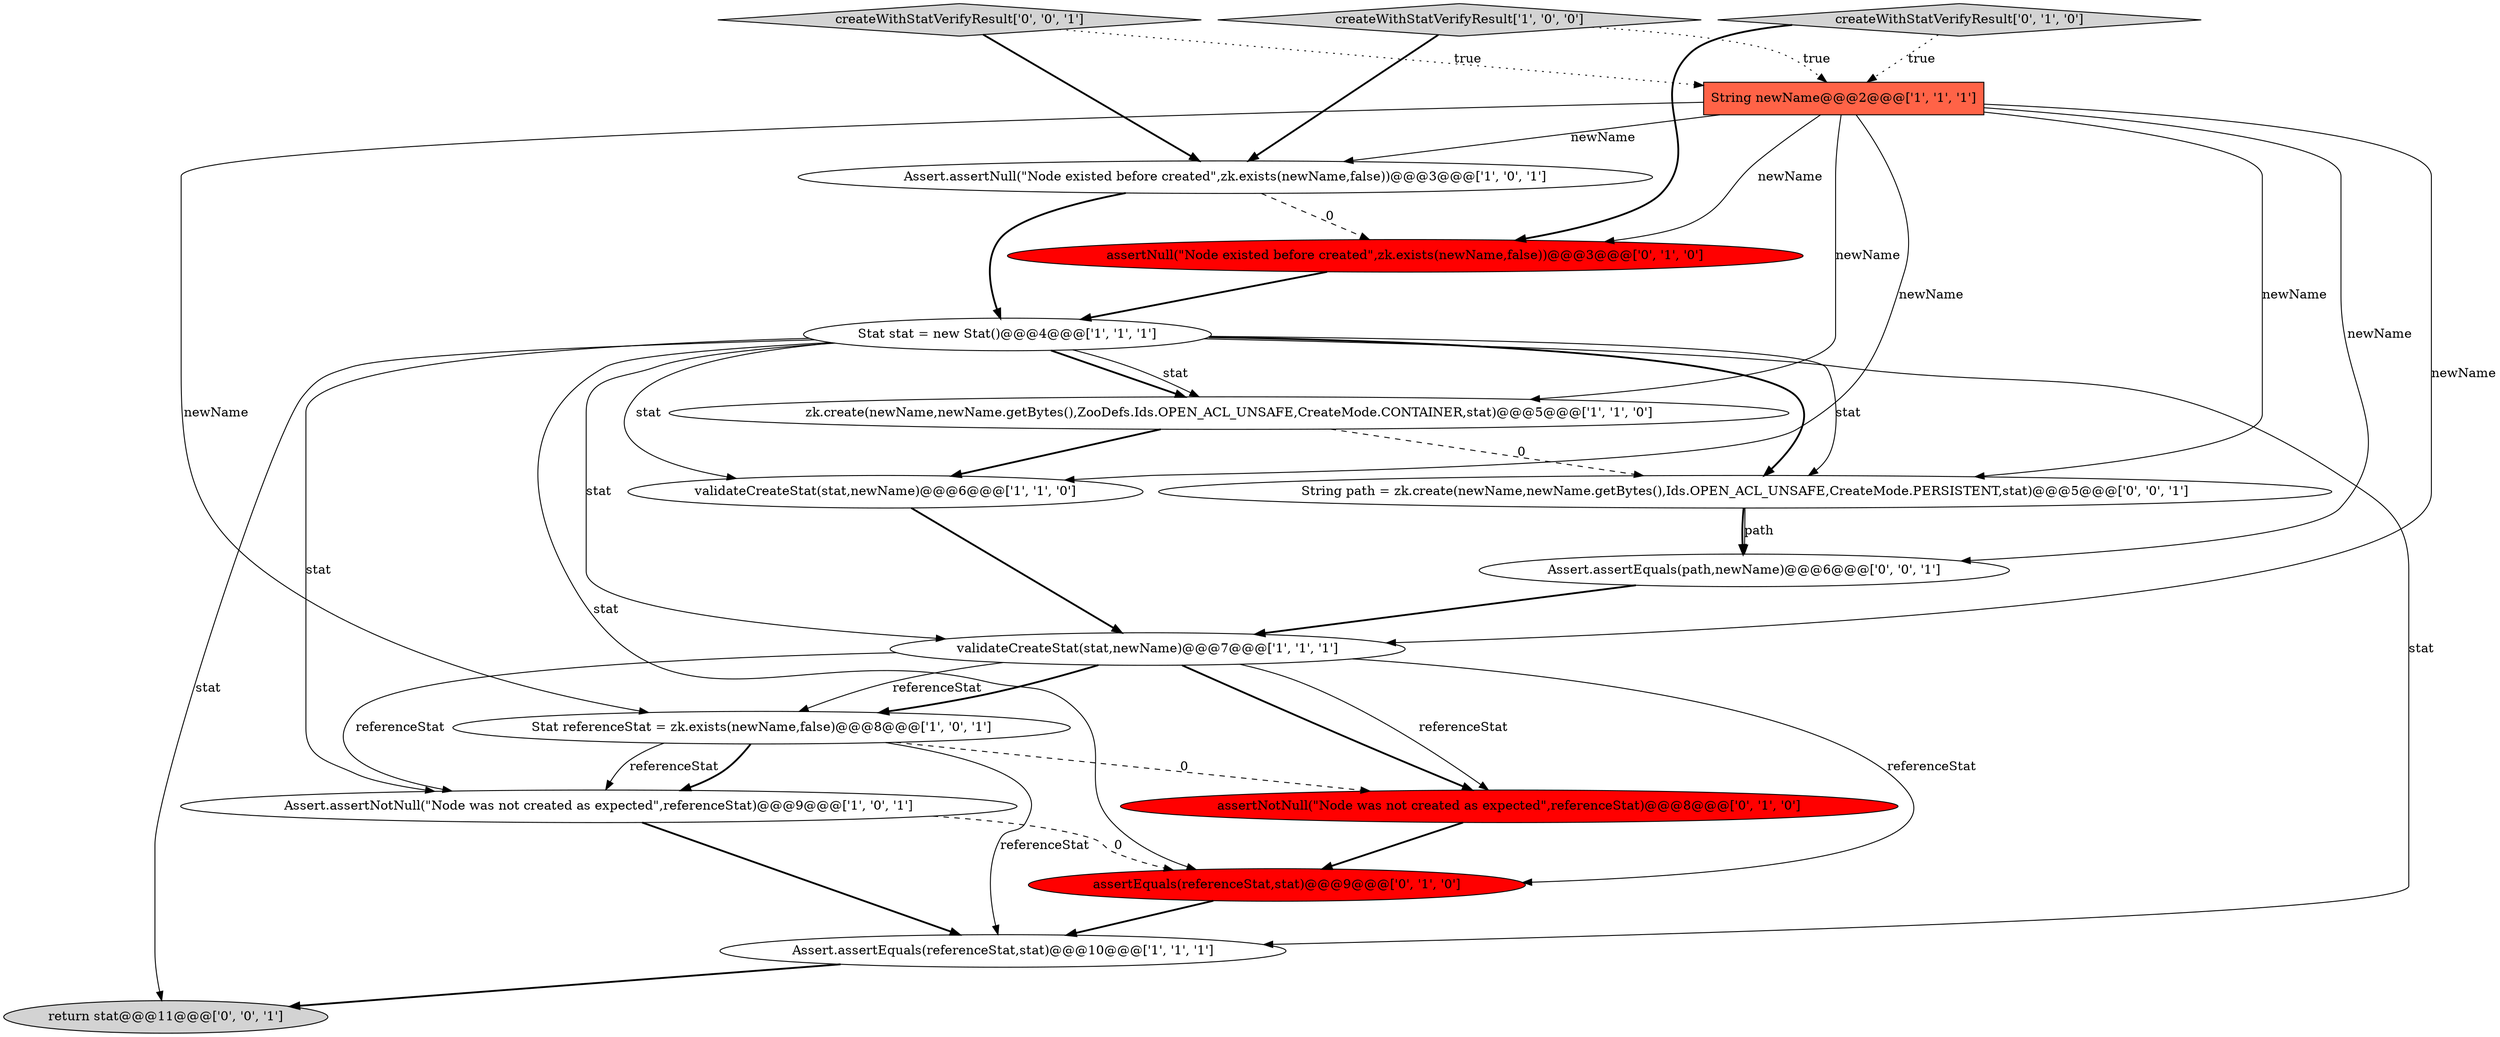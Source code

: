 digraph {
1 [style = filled, label = "validateCreateStat(stat,newName)@@@7@@@['1', '1', '1']", fillcolor = white, shape = ellipse image = "AAA0AAABBB1BBB"];
0 [style = filled, label = "Assert.assertNull(\"Node existed before created\",zk.exists(newName,false))@@@3@@@['1', '0', '1']", fillcolor = white, shape = ellipse image = "AAA0AAABBB1BBB"];
4 [style = filled, label = "Assert.assertEquals(referenceStat,stat)@@@10@@@['1', '1', '1']", fillcolor = white, shape = ellipse image = "AAA0AAABBB1BBB"];
11 [style = filled, label = "assertEquals(referenceStat,stat)@@@9@@@['0', '1', '0']", fillcolor = red, shape = ellipse image = "AAA1AAABBB2BBB"];
13 [style = filled, label = "assertNotNull(\"Node was not created as expected\",referenceStat)@@@8@@@['0', '1', '0']", fillcolor = red, shape = ellipse image = "AAA1AAABBB2BBB"];
15 [style = filled, label = "Assert.assertEquals(path,newName)@@@6@@@['0', '0', '1']", fillcolor = white, shape = ellipse image = "AAA0AAABBB3BBB"];
9 [style = filled, label = "validateCreateStat(stat,newName)@@@6@@@['1', '1', '0']", fillcolor = white, shape = ellipse image = "AAA0AAABBB1BBB"];
14 [style = filled, label = "String path = zk.create(newName,newName.getBytes(),Ids.OPEN_ACL_UNSAFE,CreateMode.PERSISTENT,stat)@@@5@@@['0', '0', '1']", fillcolor = white, shape = ellipse image = "AAA0AAABBB3BBB"];
2 [style = filled, label = "Stat referenceStat = zk.exists(newName,false)@@@8@@@['1', '0', '1']", fillcolor = white, shape = ellipse image = "AAA0AAABBB1BBB"];
5 [style = filled, label = "createWithStatVerifyResult['1', '0', '0']", fillcolor = lightgray, shape = diamond image = "AAA0AAABBB1BBB"];
16 [style = filled, label = "return stat@@@11@@@['0', '0', '1']", fillcolor = lightgray, shape = ellipse image = "AAA0AAABBB3BBB"];
10 [style = filled, label = "createWithStatVerifyResult['0', '1', '0']", fillcolor = lightgray, shape = diamond image = "AAA0AAABBB2BBB"];
17 [style = filled, label = "createWithStatVerifyResult['0', '0', '1']", fillcolor = lightgray, shape = diamond image = "AAA0AAABBB3BBB"];
3 [style = filled, label = "String newName@@@2@@@['1', '1', '1']", fillcolor = tomato, shape = box image = "AAA0AAABBB1BBB"];
7 [style = filled, label = "Assert.assertNotNull(\"Node was not created as expected\",referenceStat)@@@9@@@['1', '0', '1']", fillcolor = white, shape = ellipse image = "AAA0AAABBB1BBB"];
6 [style = filled, label = "zk.create(newName,newName.getBytes(),ZooDefs.Ids.OPEN_ACL_UNSAFE,CreateMode.CONTAINER,stat)@@@5@@@['1', '1', '0']", fillcolor = white, shape = ellipse image = "AAA0AAABBB1BBB"];
8 [style = filled, label = "Stat stat = new Stat()@@@4@@@['1', '1', '1']", fillcolor = white, shape = ellipse image = "AAA0AAABBB1BBB"];
12 [style = filled, label = "assertNull(\"Node existed before created\",zk.exists(newName,false))@@@3@@@['0', '1', '0']", fillcolor = red, shape = ellipse image = "AAA1AAABBB2BBB"];
8->4 [style = solid, label="stat"];
1->7 [style = solid, label="referenceStat"];
8->1 [style = solid, label="stat"];
8->11 [style = solid, label="stat"];
8->16 [style = solid, label="stat"];
14->15 [style = solid, label="path"];
3->12 [style = solid, label="newName"];
3->0 [style = solid, label="newName"];
8->14 [style = solid, label="stat"];
2->7 [style = solid, label="referenceStat"];
1->13 [style = solid, label="referenceStat"];
1->2 [style = solid, label="referenceStat"];
3->2 [style = solid, label="newName"];
11->4 [style = bold, label=""];
7->11 [style = dashed, label="0"];
8->14 [style = bold, label=""];
10->3 [style = dotted, label="true"];
8->6 [style = bold, label=""];
7->4 [style = bold, label=""];
0->12 [style = dashed, label="0"];
5->3 [style = dotted, label="true"];
6->14 [style = dashed, label="0"];
13->11 [style = bold, label=""];
1->13 [style = bold, label=""];
17->3 [style = dotted, label="true"];
3->15 [style = solid, label="newName"];
3->14 [style = solid, label="newName"];
3->1 [style = solid, label="newName"];
17->0 [style = bold, label=""];
5->0 [style = bold, label=""];
8->7 [style = solid, label="stat"];
1->11 [style = solid, label="referenceStat"];
10->12 [style = bold, label=""];
12->8 [style = bold, label=""];
2->13 [style = dashed, label="0"];
0->8 [style = bold, label=""];
2->4 [style = solid, label="referenceStat"];
14->15 [style = bold, label=""];
1->2 [style = bold, label=""];
2->7 [style = bold, label=""];
6->9 [style = bold, label=""];
9->1 [style = bold, label=""];
8->9 [style = solid, label="stat"];
8->6 [style = solid, label="stat"];
4->16 [style = bold, label=""];
3->6 [style = solid, label="newName"];
3->9 [style = solid, label="newName"];
15->1 [style = bold, label=""];
}
